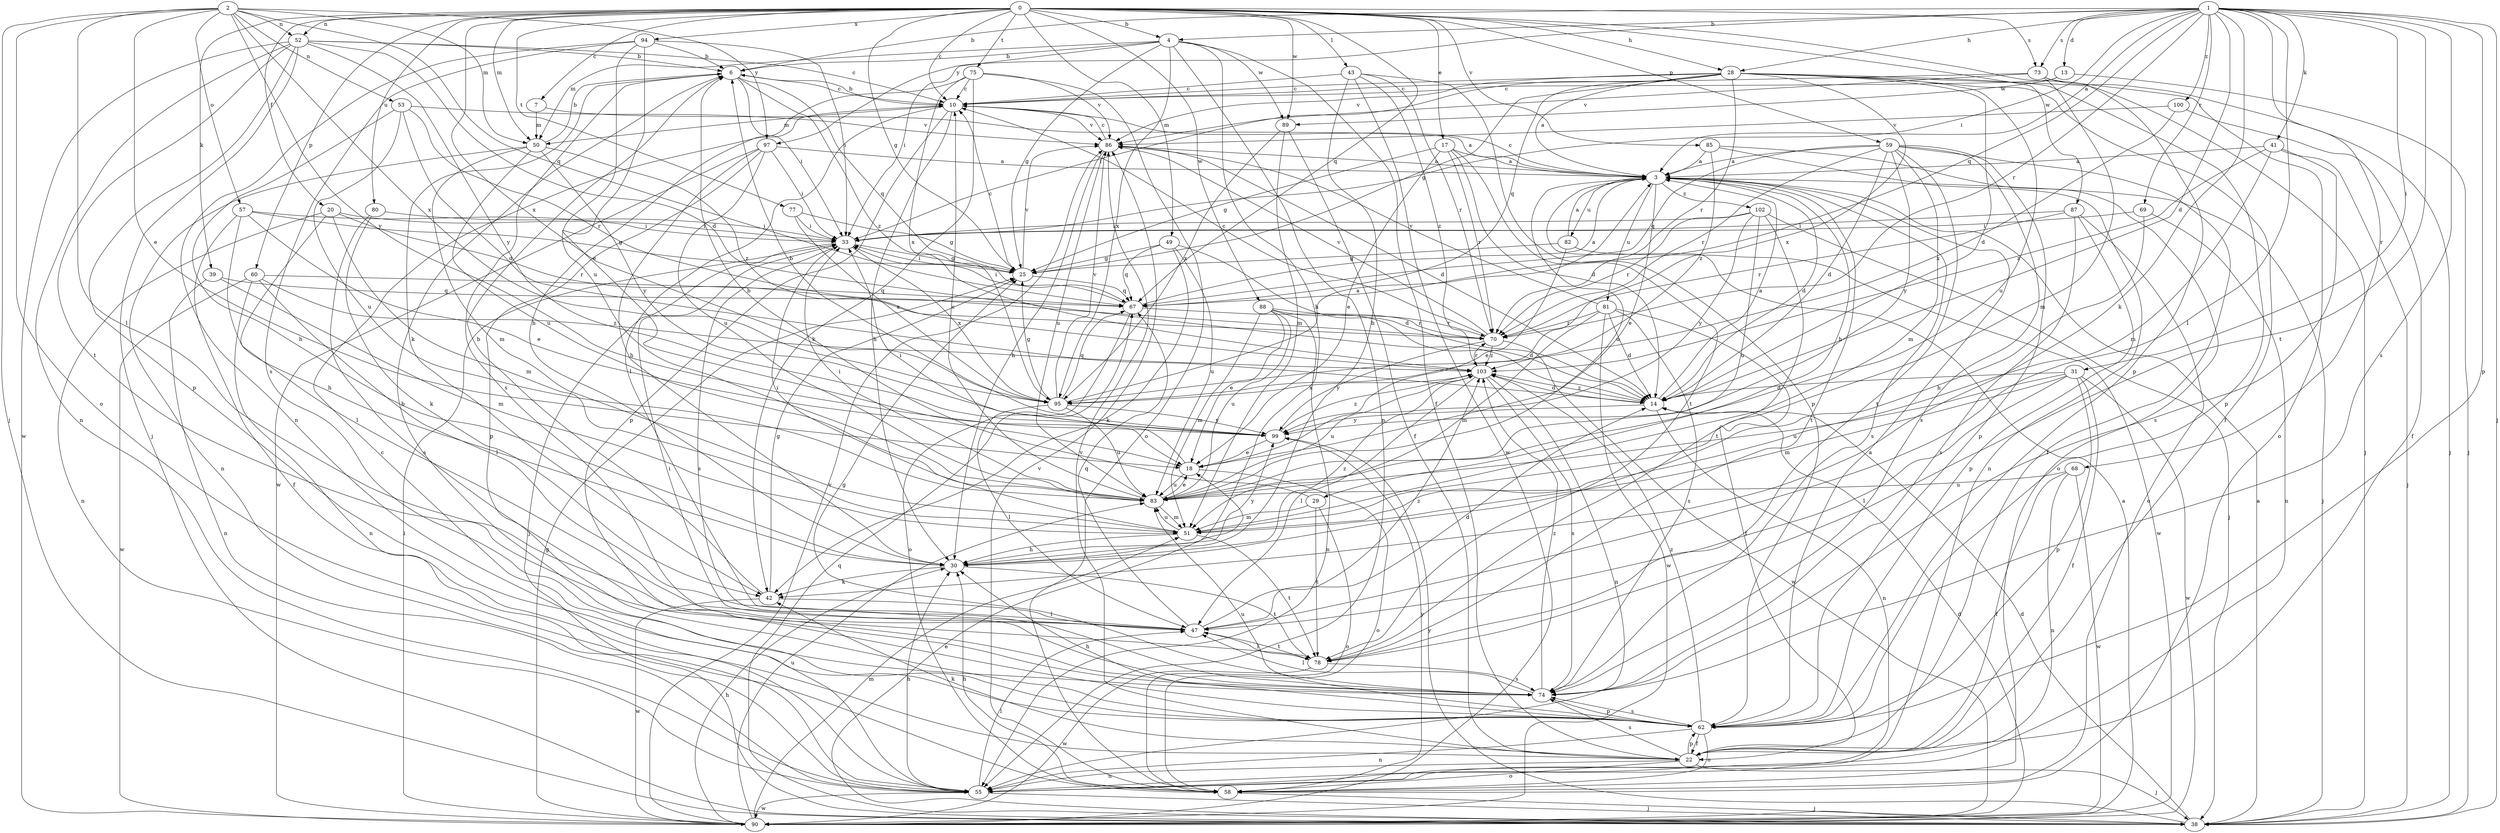 strict digraph  {
0;
1;
2;
3;
4;
6;
7;
10;
13;
14;
17;
18;
20;
22;
25;
28;
29;
30;
31;
33;
38;
39;
41;
42;
43;
47;
49;
50;
51;
52;
53;
55;
57;
58;
59;
60;
62;
67;
68;
69;
70;
73;
74;
75;
77;
78;
80;
81;
82;
83;
85;
86;
87;
88;
89;
90;
94;
95;
97;
99;
100;
102;
103;
0 -> 4  [label=b];
0 -> 7  [label=c];
0 -> 10  [label=c];
0 -> 17  [label=e];
0 -> 20  [label=f];
0 -> 25  [label=g];
0 -> 28  [label=h];
0 -> 39  [label=k];
0 -> 43  [label=l];
0 -> 49  [label=m];
0 -> 50  [label=m];
0 -> 52  [label=n];
0 -> 59  [label=p];
0 -> 60  [label=p];
0 -> 62  [label=p];
0 -> 67  [label=q];
0 -> 73  [label=s];
0 -> 75  [label=t];
0 -> 77  [label=t];
0 -> 80  [label=u];
0 -> 85  [label=v];
0 -> 87  [label=w];
0 -> 88  [label=w];
0 -> 89  [label=w];
0 -> 94  [label=x];
0 -> 95  [label=x];
1 -> 3  [label=a];
1 -> 4  [label=b];
1 -> 6  [label=b];
1 -> 13  [label=d];
1 -> 14  [label=d];
1 -> 28  [label=h];
1 -> 31  [label=i];
1 -> 33  [label=i];
1 -> 38  [label=j];
1 -> 41  [label=k];
1 -> 42  [label=k];
1 -> 47  [label=l];
1 -> 62  [label=p];
1 -> 67  [label=q];
1 -> 68  [label=r];
1 -> 69  [label=r];
1 -> 70  [label=r];
1 -> 73  [label=s];
1 -> 74  [label=s];
1 -> 78  [label=t];
1 -> 97  [label=y];
1 -> 100  [label=z];
2 -> 18  [label=e];
2 -> 38  [label=j];
2 -> 47  [label=l];
2 -> 50  [label=m];
2 -> 52  [label=n];
2 -> 53  [label=n];
2 -> 57  [label=o];
2 -> 58  [label=o];
2 -> 67  [label=q];
2 -> 95  [label=x];
2 -> 97  [label=y];
2 -> 99  [label=y];
3 -> 10  [label=c];
3 -> 14  [label=d];
3 -> 18  [label=e];
3 -> 29  [label=h];
3 -> 38  [label=j];
3 -> 74  [label=s];
3 -> 78  [label=t];
3 -> 81  [label=u];
3 -> 82  [label=u];
3 -> 83  [label=u];
3 -> 102  [label=z];
4 -> 6  [label=b];
4 -> 22  [label=f];
4 -> 25  [label=g];
4 -> 30  [label=h];
4 -> 33  [label=i];
4 -> 50  [label=m];
4 -> 55  [label=n];
4 -> 89  [label=w];
4 -> 95  [label=x];
6 -> 10  [label=c];
6 -> 33  [label=i];
6 -> 42  [label=k];
6 -> 67  [label=q];
6 -> 74  [label=s];
6 -> 103  [label=z];
7 -> 3  [label=a];
7 -> 50  [label=m];
10 -> 6  [label=b];
10 -> 30  [label=h];
10 -> 47  [label=l];
10 -> 50  [label=m];
10 -> 62  [label=p];
10 -> 86  [label=v];
13 -> 10  [label=c];
13 -> 38  [label=j];
13 -> 89  [label=w];
14 -> 3  [label=a];
14 -> 55  [label=n];
14 -> 99  [label=y];
14 -> 103  [label=z];
17 -> 3  [label=a];
17 -> 14  [label=d];
17 -> 18  [label=e];
17 -> 25  [label=g];
17 -> 70  [label=r];
17 -> 78  [label=t];
18 -> 33  [label=i];
18 -> 58  [label=o];
18 -> 83  [label=u];
20 -> 33  [label=i];
20 -> 47  [label=l];
20 -> 51  [label=m];
20 -> 55  [label=n];
20 -> 70  [label=r];
22 -> 38  [label=j];
22 -> 42  [label=k];
22 -> 55  [label=n];
22 -> 58  [label=o];
22 -> 62  [label=p];
22 -> 74  [label=s];
22 -> 86  [label=v];
25 -> 10  [label=c];
25 -> 33  [label=i];
25 -> 67  [label=q];
25 -> 86  [label=v];
28 -> 3  [label=a];
28 -> 10  [label=c];
28 -> 14  [label=d];
28 -> 22  [label=f];
28 -> 25  [label=g];
28 -> 33  [label=i];
28 -> 38  [label=j];
28 -> 62  [label=p];
28 -> 67  [label=q];
28 -> 70  [label=r];
28 -> 83  [label=u];
28 -> 86  [label=v];
28 -> 95  [label=x];
29 -> 6  [label=b];
29 -> 51  [label=m];
29 -> 58  [label=o];
29 -> 78  [label=t];
30 -> 42  [label=k];
30 -> 78  [label=t];
30 -> 99  [label=y];
30 -> 103  [label=z];
31 -> 14  [label=d];
31 -> 22  [label=f];
31 -> 47  [label=l];
31 -> 51  [label=m];
31 -> 62  [label=p];
31 -> 83  [label=u];
31 -> 90  [label=w];
33 -> 25  [label=g];
33 -> 38  [label=j];
33 -> 74  [label=s];
33 -> 95  [label=x];
38 -> 3  [label=a];
38 -> 14  [label=d];
38 -> 18  [label=e];
38 -> 67  [label=q];
38 -> 99  [label=y];
39 -> 51  [label=m];
39 -> 55  [label=n];
39 -> 67  [label=q];
41 -> 3  [label=a];
41 -> 38  [label=j];
41 -> 51  [label=m];
41 -> 74  [label=s];
41 -> 103  [label=z];
42 -> 6  [label=b];
42 -> 25  [label=g];
42 -> 47  [label=l];
42 -> 90  [label=w];
43 -> 10  [label=c];
43 -> 30  [label=h];
43 -> 62  [label=p];
43 -> 70  [label=r];
43 -> 90  [label=w];
43 -> 103  [label=z];
47 -> 14  [label=d];
47 -> 67  [label=q];
47 -> 78  [label=t];
47 -> 103  [label=z];
49 -> 14  [label=d];
49 -> 25  [label=g];
49 -> 42  [label=k];
49 -> 67  [label=q];
49 -> 83  [label=u];
50 -> 6  [label=b];
50 -> 51  [label=m];
50 -> 55  [label=n];
50 -> 83  [label=u];
50 -> 99  [label=y];
50 -> 103  [label=z];
51 -> 30  [label=h];
51 -> 33  [label=i];
51 -> 78  [label=t];
51 -> 83  [label=u];
52 -> 6  [label=b];
52 -> 10  [label=c];
52 -> 14  [label=d];
52 -> 38  [label=j];
52 -> 55  [label=n];
52 -> 62  [label=p];
52 -> 78  [label=t];
52 -> 90  [label=w];
52 -> 99  [label=y];
53 -> 14  [label=d];
53 -> 30  [label=h];
53 -> 70  [label=r];
53 -> 83  [label=u];
53 -> 86  [label=v];
55 -> 10  [label=c];
55 -> 30  [label=h];
55 -> 38  [label=j];
55 -> 47  [label=l];
55 -> 90  [label=w];
57 -> 18  [label=e];
57 -> 22  [label=f];
57 -> 25  [label=g];
57 -> 30  [label=h];
57 -> 33  [label=i];
58 -> 30  [label=h];
58 -> 38  [label=j];
58 -> 86  [label=v];
58 -> 99  [label=y];
59 -> 3  [label=a];
59 -> 14  [label=d];
59 -> 22  [label=f];
59 -> 51  [label=m];
59 -> 62  [label=p];
59 -> 67  [label=q];
59 -> 70  [label=r];
59 -> 74  [label=s];
59 -> 78  [label=t];
59 -> 99  [label=y];
60 -> 47  [label=l];
60 -> 55  [label=n];
60 -> 67  [label=q];
60 -> 90  [label=w];
60 -> 103  [label=z];
62 -> 3  [label=a];
62 -> 6  [label=b];
62 -> 22  [label=f];
62 -> 30  [label=h];
62 -> 55  [label=n];
62 -> 58  [label=o];
62 -> 74  [label=s];
62 -> 83  [label=u];
62 -> 103  [label=z];
67 -> 3  [label=a];
67 -> 33  [label=i];
67 -> 58  [label=o];
67 -> 70  [label=r];
68 -> 22  [label=f];
68 -> 55  [label=n];
68 -> 83  [label=u];
68 -> 90  [label=w];
69 -> 30  [label=h];
69 -> 33  [label=i];
69 -> 55  [label=n];
70 -> 10  [label=c];
70 -> 86  [label=v];
70 -> 90  [label=w];
70 -> 99  [label=y];
70 -> 103  [label=z];
73 -> 10  [label=c];
73 -> 38  [label=j];
73 -> 51  [label=m];
73 -> 58  [label=o];
73 -> 86  [label=v];
74 -> 25  [label=g];
74 -> 33  [label=i];
74 -> 47  [label=l];
74 -> 62  [label=p];
74 -> 103  [label=z];
75 -> 10  [label=c];
75 -> 30  [label=h];
75 -> 42  [label=k];
75 -> 58  [label=o];
75 -> 86  [label=v];
75 -> 95  [label=x];
77 -> 25  [label=g];
77 -> 33  [label=i];
77 -> 95  [label=x];
78 -> 47  [label=l];
78 -> 74  [label=s];
78 -> 90  [label=w];
80 -> 33  [label=i];
80 -> 42  [label=k];
80 -> 74  [label=s];
81 -> 14  [label=d];
81 -> 22  [label=f];
81 -> 51  [label=m];
81 -> 70  [label=r];
81 -> 74  [label=s];
81 -> 86  [label=v];
81 -> 90  [label=w];
82 -> 3  [label=a];
82 -> 18  [label=e];
82 -> 25  [label=g];
82 -> 90  [label=w];
83 -> 10  [label=c];
83 -> 18  [label=e];
83 -> 33  [label=i];
83 -> 51  [label=m];
85 -> 3  [label=a];
85 -> 55  [label=n];
85 -> 58  [label=o];
85 -> 103  [label=z];
86 -> 3  [label=a];
86 -> 10  [label=c];
86 -> 14  [label=d];
86 -> 30  [label=h];
86 -> 83  [label=u];
87 -> 33  [label=i];
87 -> 58  [label=o];
87 -> 62  [label=p];
87 -> 70  [label=r];
87 -> 74  [label=s];
88 -> 14  [label=d];
88 -> 18  [label=e];
88 -> 51  [label=m];
88 -> 55  [label=n];
88 -> 70  [label=r];
88 -> 83  [label=u];
89 -> 22  [label=f];
89 -> 51  [label=m];
89 -> 95  [label=x];
90 -> 3  [label=a];
90 -> 14  [label=d];
90 -> 25  [label=g];
90 -> 30  [label=h];
90 -> 33  [label=i];
90 -> 51  [label=m];
90 -> 83  [label=u];
90 -> 86  [label=v];
94 -> 6  [label=b];
94 -> 18  [label=e];
94 -> 33  [label=i];
94 -> 55  [label=n];
94 -> 74  [label=s];
94 -> 83  [label=u];
95 -> 3  [label=a];
95 -> 25  [label=g];
95 -> 47  [label=l];
95 -> 67  [label=q];
95 -> 83  [label=u];
95 -> 86  [label=v];
95 -> 99  [label=y];
97 -> 3  [label=a];
97 -> 30  [label=h];
97 -> 33  [label=i];
97 -> 62  [label=p];
97 -> 83  [label=u];
97 -> 90  [label=w];
99 -> 6  [label=b];
99 -> 18  [label=e];
99 -> 103  [label=z];
100 -> 22  [label=f];
100 -> 86  [label=v];
100 -> 95  [label=x];
102 -> 33  [label=i];
102 -> 38  [label=j];
102 -> 70  [label=r];
102 -> 78  [label=t];
102 -> 83  [label=u];
102 -> 99  [label=y];
103 -> 14  [label=d];
103 -> 47  [label=l];
103 -> 55  [label=n];
103 -> 70  [label=r];
103 -> 74  [label=s];
103 -> 83  [label=u];
103 -> 95  [label=x];
}
